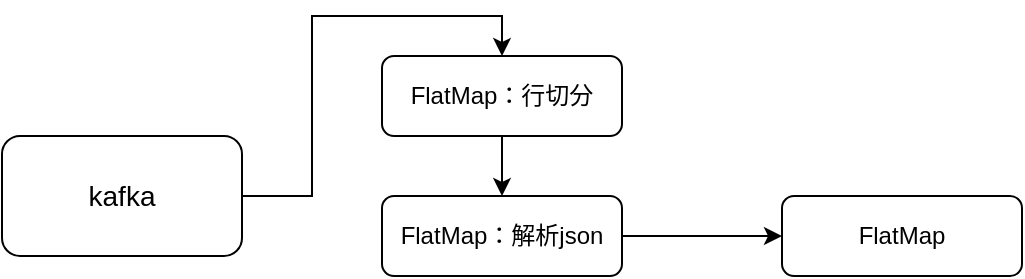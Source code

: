 <mxfile version="26.0.2">
  <diagram name="第 1 页" id="mwwq0sC6s1pWPtMW4ISp">
    <mxGraphModel dx="695" dy="1363" grid="1" gridSize="10" guides="1" tooltips="1" connect="1" arrows="1" fold="1" page="1" pageScale="1" pageWidth="4681" pageHeight="3300" math="0" shadow="0">
      <root>
        <mxCell id="0" />
        <mxCell id="1" parent="0" />
        <mxCell id="QfYTZWWHf_OFeftEPL7J-11" style="edgeStyle=orthogonalEdgeStyle;rounded=0;orthogonalLoop=1;jettySize=auto;html=1;entryX=0.5;entryY=0;entryDx=0;entryDy=0;" edge="1" parent="1" source="QfYTZWWHf_OFeftEPL7J-1" target="QfYTZWWHf_OFeftEPL7J-10">
          <mxGeometry relative="1" as="geometry" />
        </mxCell>
        <mxCell id="QfYTZWWHf_OFeftEPL7J-1" value="&lt;font style=&quot;font-size: 14px;&quot;&gt;kafka&lt;/font&gt;" style="rounded=1;whiteSpace=wrap;html=1;" vertex="1" parent="1">
          <mxGeometry x="70" y="270" width="120" height="60" as="geometry" />
        </mxCell>
        <mxCell id="QfYTZWWHf_OFeftEPL7J-14" value="" style="edgeStyle=orthogonalEdgeStyle;rounded=0;orthogonalLoop=1;jettySize=auto;html=1;" edge="1" parent="1" source="QfYTZWWHf_OFeftEPL7J-6" target="QfYTZWWHf_OFeftEPL7J-13">
          <mxGeometry relative="1" as="geometry" />
        </mxCell>
        <mxCell id="QfYTZWWHf_OFeftEPL7J-6" value="FlatMap：解析json" style="rounded=1;whiteSpace=wrap;html=1;" vertex="1" parent="1">
          <mxGeometry x="260" y="300" width="120" height="40" as="geometry" />
        </mxCell>
        <mxCell id="QfYTZWWHf_OFeftEPL7J-12" value="" style="edgeStyle=orthogonalEdgeStyle;rounded=0;orthogonalLoop=1;jettySize=auto;html=1;" edge="1" parent="1" source="QfYTZWWHf_OFeftEPL7J-10" target="QfYTZWWHf_OFeftEPL7J-6">
          <mxGeometry relative="1" as="geometry" />
        </mxCell>
        <mxCell id="QfYTZWWHf_OFeftEPL7J-10" value="FlatMap：行切分" style="rounded=1;whiteSpace=wrap;html=1;" vertex="1" parent="1">
          <mxGeometry x="260" y="230" width="120" height="40" as="geometry" />
        </mxCell>
        <mxCell id="QfYTZWWHf_OFeftEPL7J-13" value="FlatMap" style="rounded=1;whiteSpace=wrap;html=1;" vertex="1" parent="1">
          <mxGeometry x="460" y="300" width="120" height="40" as="geometry" />
        </mxCell>
      </root>
    </mxGraphModel>
  </diagram>
</mxfile>
